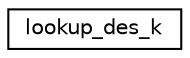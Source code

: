 digraph "Graphical Class Hierarchy"
{
 // INTERACTIVE_SVG=YES
 // LATEX_PDF_SIZE
  edge [fontname="Helvetica",fontsize="10",labelfontname="Helvetica",labelfontsize="10"];
  node [fontname="Helvetica",fontsize="10",shape=record];
  rankdir="LR";
  Node0 [label="lookup_des_k",height=0.2,width=0.4,color="black", fillcolor="white", style="filled",URL="$interfacesat__vapor__pres__k__mod_1_1lookup__des__k.html",tooltip=" "];
}
